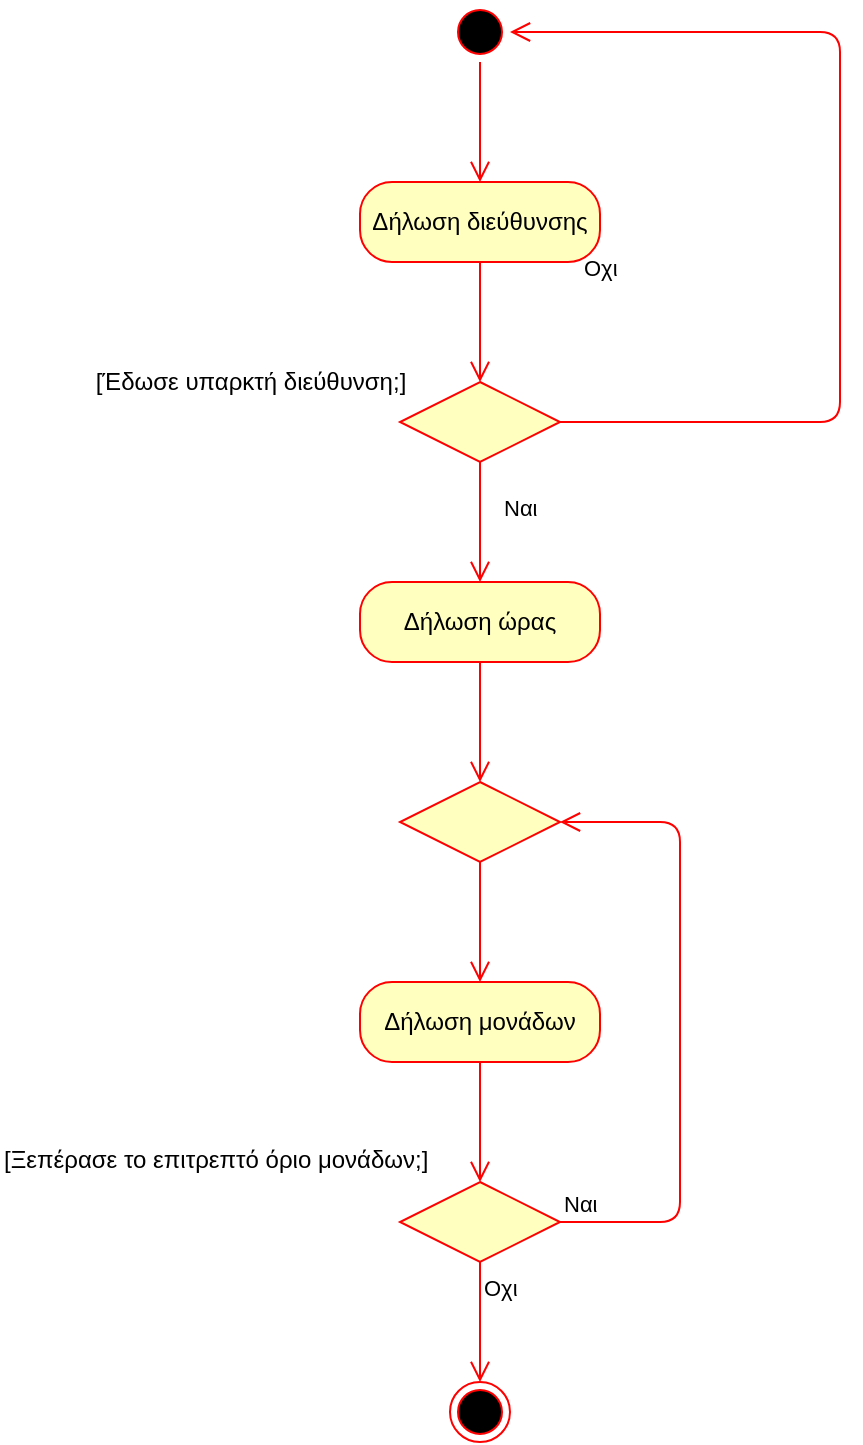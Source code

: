 <mxfile version="12.9.3" type="device"><diagram id="ZCmBjXxQwV-tcUxUFqxA" name="Page-1"><mxGraphModel dx="460" dy="813" grid="1" gridSize="10" guides="1" tooltips="1" connect="1" arrows="1" fold="1" page="1" pageScale="1" pageWidth="850" pageHeight="1100" math="0" shadow="0"><root><mxCell id="0"/><mxCell id="1" parent="0"/><mxCell id="i2gzMPJg67WRngUF4wU6-1" value="" style="ellipse;html=1;shape=startState;fillColor=#000000;strokeColor=#ff0000;" parent="1" vertex="1"><mxGeometry x="275" y="80" width="30" height="30" as="geometry"/></mxCell><mxCell id="i2gzMPJg67WRngUF4wU6-2" value="" style="edgeStyle=orthogonalEdgeStyle;html=1;verticalAlign=bottom;endArrow=open;endSize=8;strokeColor=#ff0000;" parent="1" source="i2gzMPJg67WRngUF4wU6-1" edge="1"><mxGeometry relative="1" as="geometry"><mxPoint x="290" y="170" as="targetPoint"/></mxGeometry></mxCell><mxCell id="i2gzMPJg67WRngUF4wU6-9" value="[Έδωσε υπαρκτή διεύθυνση;]" style="text;html=1;align=center;verticalAlign=middle;resizable=0;points=[];autosize=1;" parent="1" vertex="1"><mxGeometry x="90" y="260" width="170" height="20" as="geometry"/></mxCell><mxCell id="i2gzMPJg67WRngUF4wU6-16" value="[Ξεπέρασε το επιτρεπτό όριο μονάδων;]" style="text;html=1;" parent="1" vertex="1"><mxGeometry x="50" y="645" width="180" height="30" as="geometry"/></mxCell><mxCell id="i2gzMPJg67WRngUF4wU6-17" value="" style="ellipse;html=1;shape=endState;fillColor=#000000;strokeColor=#ff0000;" parent="1" vertex="1"><mxGeometry x="275" y="770" width="30" height="30" as="geometry"/></mxCell><mxCell id="i2gzMPJg67WRngUF4wU6-18" value="" style="rhombus;whiteSpace=wrap;html=1;fillColor=#ffffc0;strokeColor=#ff0000;" parent="1" vertex="1"><mxGeometry x="250" y="270" width="80" height="40" as="geometry"/></mxCell><mxCell id="i2gzMPJg67WRngUF4wU6-19" value="Οχι" style="edgeStyle=orthogonalEdgeStyle;html=1;align=left;verticalAlign=bottom;endArrow=open;endSize=8;strokeColor=#ff0000;entryX=1;entryY=0.5;entryDx=0;entryDy=0;" parent="1" source="i2gzMPJg67WRngUF4wU6-18" target="i2gzMPJg67WRngUF4wU6-1" edge="1"><mxGeometry x="-0.167" y="130" relative="1" as="geometry"><mxPoint x="490" y="180" as="targetPoint"/><Array as="points"><mxPoint x="470" y="290"/><mxPoint x="470" y="95"/></Array><mxPoint as="offset"/></mxGeometry></mxCell><mxCell id="i2gzMPJg67WRngUF4wU6-20" value="Ναι" style="edgeStyle=orthogonalEdgeStyle;html=1;align=left;verticalAlign=top;endArrow=open;endSize=8;strokeColor=#ff0000;" parent="1" source="i2gzMPJg67WRngUF4wU6-18" edge="1"><mxGeometry x="-0.667" y="10" relative="1" as="geometry"><mxPoint x="290" y="370" as="targetPoint"/><mxPoint as="offset"/></mxGeometry></mxCell><mxCell id="i2gzMPJg67WRngUF4wU6-23" value="Δήλωση διεύθυνσης" style="rounded=1;whiteSpace=wrap;html=1;arcSize=40;fontColor=#000000;fillColor=#ffffc0;strokeColor=#ff0000;" parent="1" vertex="1"><mxGeometry x="230" y="170" width="120" height="40" as="geometry"/></mxCell><mxCell id="i2gzMPJg67WRngUF4wU6-24" value="" style="edgeStyle=orthogonalEdgeStyle;html=1;verticalAlign=bottom;endArrow=open;endSize=8;strokeColor=#ff0000;" parent="1" source="i2gzMPJg67WRngUF4wU6-23" edge="1"><mxGeometry relative="1" as="geometry"><mxPoint x="290" y="270" as="targetPoint"/></mxGeometry></mxCell><mxCell id="i2gzMPJg67WRngUF4wU6-25" value="Δήλωση ώρας" style="rounded=1;whiteSpace=wrap;html=1;arcSize=40;fontColor=#000000;fillColor=#ffffc0;strokeColor=#ff0000;" parent="1" vertex="1"><mxGeometry x="230" y="370" width="120" height="40" as="geometry"/></mxCell><mxCell id="i2gzMPJg67WRngUF4wU6-26" value="" style="edgeStyle=orthogonalEdgeStyle;html=1;verticalAlign=bottom;endArrow=open;endSize=8;strokeColor=#ff0000;" parent="1" source="i2gzMPJg67WRngUF4wU6-25" edge="1"><mxGeometry relative="1" as="geometry"><mxPoint x="290" y="470" as="targetPoint"/></mxGeometry></mxCell><mxCell id="i2gzMPJg67WRngUF4wU6-27" value="Δήλωση μονάδων" style="rounded=1;whiteSpace=wrap;html=1;arcSize=40;fontColor=#000000;fillColor=#ffffc0;strokeColor=#ff0000;" parent="1" vertex="1"><mxGeometry x="230" y="570" width="120" height="40" as="geometry"/></mxCell><mxCell id="i2gzMPJg67WRngUF4wU6-28" value="" style="edgeStyle=orthogonalEdgeStyle;html=1;verticalAlign=bottom;endArrow=open;endSize=8;strokeColor=#ff0000;" parent="1" source="i2gzMPJg67WRngUF4wU6-27" edge="1"><mxGeometry relative="1" as="geometry"><mxPoint x="290" y="670" as="targetPoint"/></mxGeometry></mxCell><mxCell id="i2gzMPJg67WRngUF4wU6-29" value="" style="rhombus;whiteSpace=wrap;html=1;fillColor=#ffffc0;strokeColor=#ff0000;" parent="1" vertex="1"><mxGeometry x="250" y="670" width="80" height="40" as="geometry"/></mxCell><mxCell id="i2gzMPJg67WRngUF4wU6-30" value="Ναι" style="edgeStyle=orthogonalEdgeStyle;html=1;align=left;verticalAlign=bottom;endArrow=open;endSize=8;strokeColor=#ff0000;entryX=1;entryY=0.5;entryDx=0;entryDy=0;" parent="1" source="i2gzMPJg67WRngUF4wU6-29" target="sWTBw8VUAQnCGsEs77pU-1" edge="1"><mxGeometry x="-1" relative="1" as="geometry"><mxPoint x="450" y="570" as="targetPoint"/><Array as="points"><mxPoint x="390" y="690"/><mxPoint x="390" y="490"/></Array></mxGeometry></mxCell><mxCell id="i2gzMPJg67WRngUF4wU6-31" value="Οχι" style="edgeStyle=orthogonalEdgeStyle;html=1;align=left;verticalAlign=top;endArrow=open;endSize=8;strokeColor=#ff0000;" parent="1" source="i2gzMPJg67WRngUF4wU6-29" edge="1"><mxGeometry x="-1" relative="1" as="geometry"><mxPoint x="290" y="770" as="targetPoint"/></mxGeometry></mxCell><mxCell id="sWTBw8VUAQnCGsEs77pU-1" value="" style="rhombus;whiteSpace=wrap;html=1;fillColor=#ffffc0;strokeColor=#ff0000;" vertex="1" parent="1"><mxGeometry x="250" y="470" width="80" height="40" as="geometry"/></mxCell><mxCell id="sWTBw8VUAQnCGsEs77pU-3" value="" style="edgeStyle=orthogonalEdgeStyle;html=1;align=left;verticalAlign=top;endArrow=open;endSize=8;strokeColor=#ff0000;" edge="1" source="sWTBw8VUAQnCGsEs77pU-1" parent="1"><mxGeometry x="-1" relative="1" as="geometry"><mxPoint x="290" y="570" as="targetPoint"/></mxGeometry></mxCell></root></mxGraphModel></diagram></mxfile>